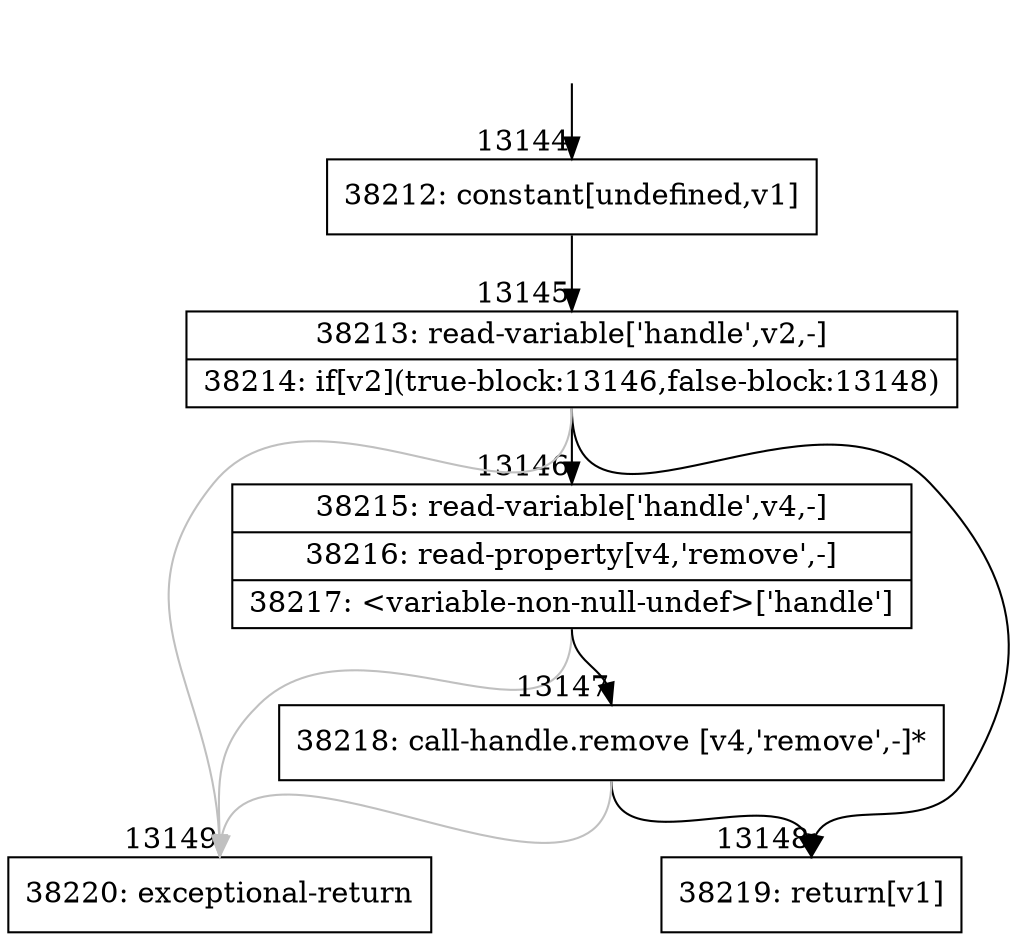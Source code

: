 digraph {
rankdir="TD"
BB_entry965[shape=none,label=""];
BB_entry965 -> BB13144 [tailport=s, headport=n, headlabel="    13144"]
BB13144 [shape=record label="{38212: constant[undefined,v1]}" ] 
BB13144 -> BB13145 [tailport=s, headport=n, headlabel="      13145"]
BB13145 [shape=record label="{38213: read-variable['handle',v2,-]|38214: if[v2](true-block:13146,false-block:13148)}" ] 
BB13145 -> BB13146 [tailport=s, headport=n, headlabel="      13146"]
BB13145 -> BB13148 [tailport=s, headport=n, headlabel="      13148"]
BB13145 -> BB13149 [tailport=s, headport=n, color=gray, headlabel="      13149"]
BB13146 [shape=record label="{38215: read-variable['handle',v4,-]|38216: read-property[v4,'remove',-]|38217: \<variable-non-null-undef\>['handle']}" ] 
BB13146 -> BB13147 [tailport=s, headport=n, headlabel="      13147"]
BB13146 -> BB13149 [tailport=s, headport=n, color=gray]
BB13147 [shape=record label="{38218: call-handle.remove [v4,'remove',-]*}" ] 
BB13147 -> BB13148 [tailport=s, headport=n]
BB13147 -> BB13149 [tailport=s, headport=n, color=gray]
BB13148 [shape=record label="{38219: return[v1]}" ] 
BB13149 [shape=record label="{38220: exceptional-return}" ] 
//#$~ 18455
}
